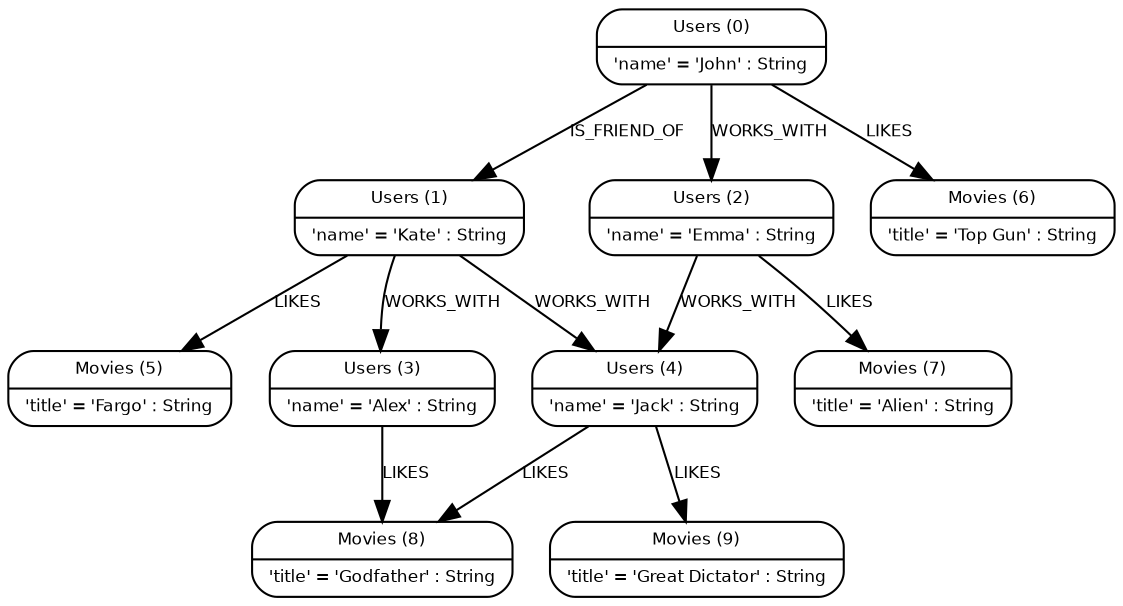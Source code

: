 digraph Neo {
  node [
    shape = "Mrecord"
    fontsize = "8"
    fontname = "Bitstream Vera Sans"
  ]
  edge [
    fontsize = "8"
    fontname = "Bitstream Vera Sans"
  ]
  N0 [
    label = "{Users (0)|'name' = 'John' : String\l}"
  ]
  N0 -> N1 [
    label = "IS_FRIEND_OF\n"
  ]
  N0 -> N2 [
    label = "WORKS_WITH\n"
  ]
  N0 -> N6 [
    label = "LIKES\n"
  ]
  N1 [
    label = "{Users (1)|'name' = 'Kate' : String\l}"
  ]
  N1 -> N5 [
    label = "LIKES\n"
  ]
  N1 -> N3 [
    label = "WORKS_WITH\n"
  ]
  N1 -> N4 [
    label = "WORKS_WITH\n"
  ]
  N2 [
    label = "{Users (2)|'name' = 'Emma' : String\l}"
  ]
  N2 -> N4 [
    label = "WORKS_WITH\n"
  ]
  N2 -> N7 [
    label = "LIKES\n"
  ]
  N3 [
    label = "{Users (3)|'name' = 'Alex' : String\l}"
  ]
  N3 -> N8 [
    label = "LIKES\n"
  ]
  N4 [
    label = "{Users (4)|'name' = 'Jack' : String\l}"
  ]
  N4 -> N8 [
    label = "LIKES\n"
  ]
  N4 -> N9 [
    label = "LIKES\n"
  ]
  N5 [
    label = "{Movies (5)|'title' = 'Fargo' : String\l}"
  ]
  N6 [
    label = "{Movies (6)|'title' = 'Top Gun' : String\l}"
  ]
  N7 [
    label = "{Movies (7)|'title' = 'Alien' : String\l}"
  ]
  N8 [
    label = "{Movies (8)|'title' = 'Godfather' : String\l}"
  ]
  N9 [
    label = "{Movies (9)|'title' = 'Great Dictator' : String\l}"
  ]
}
